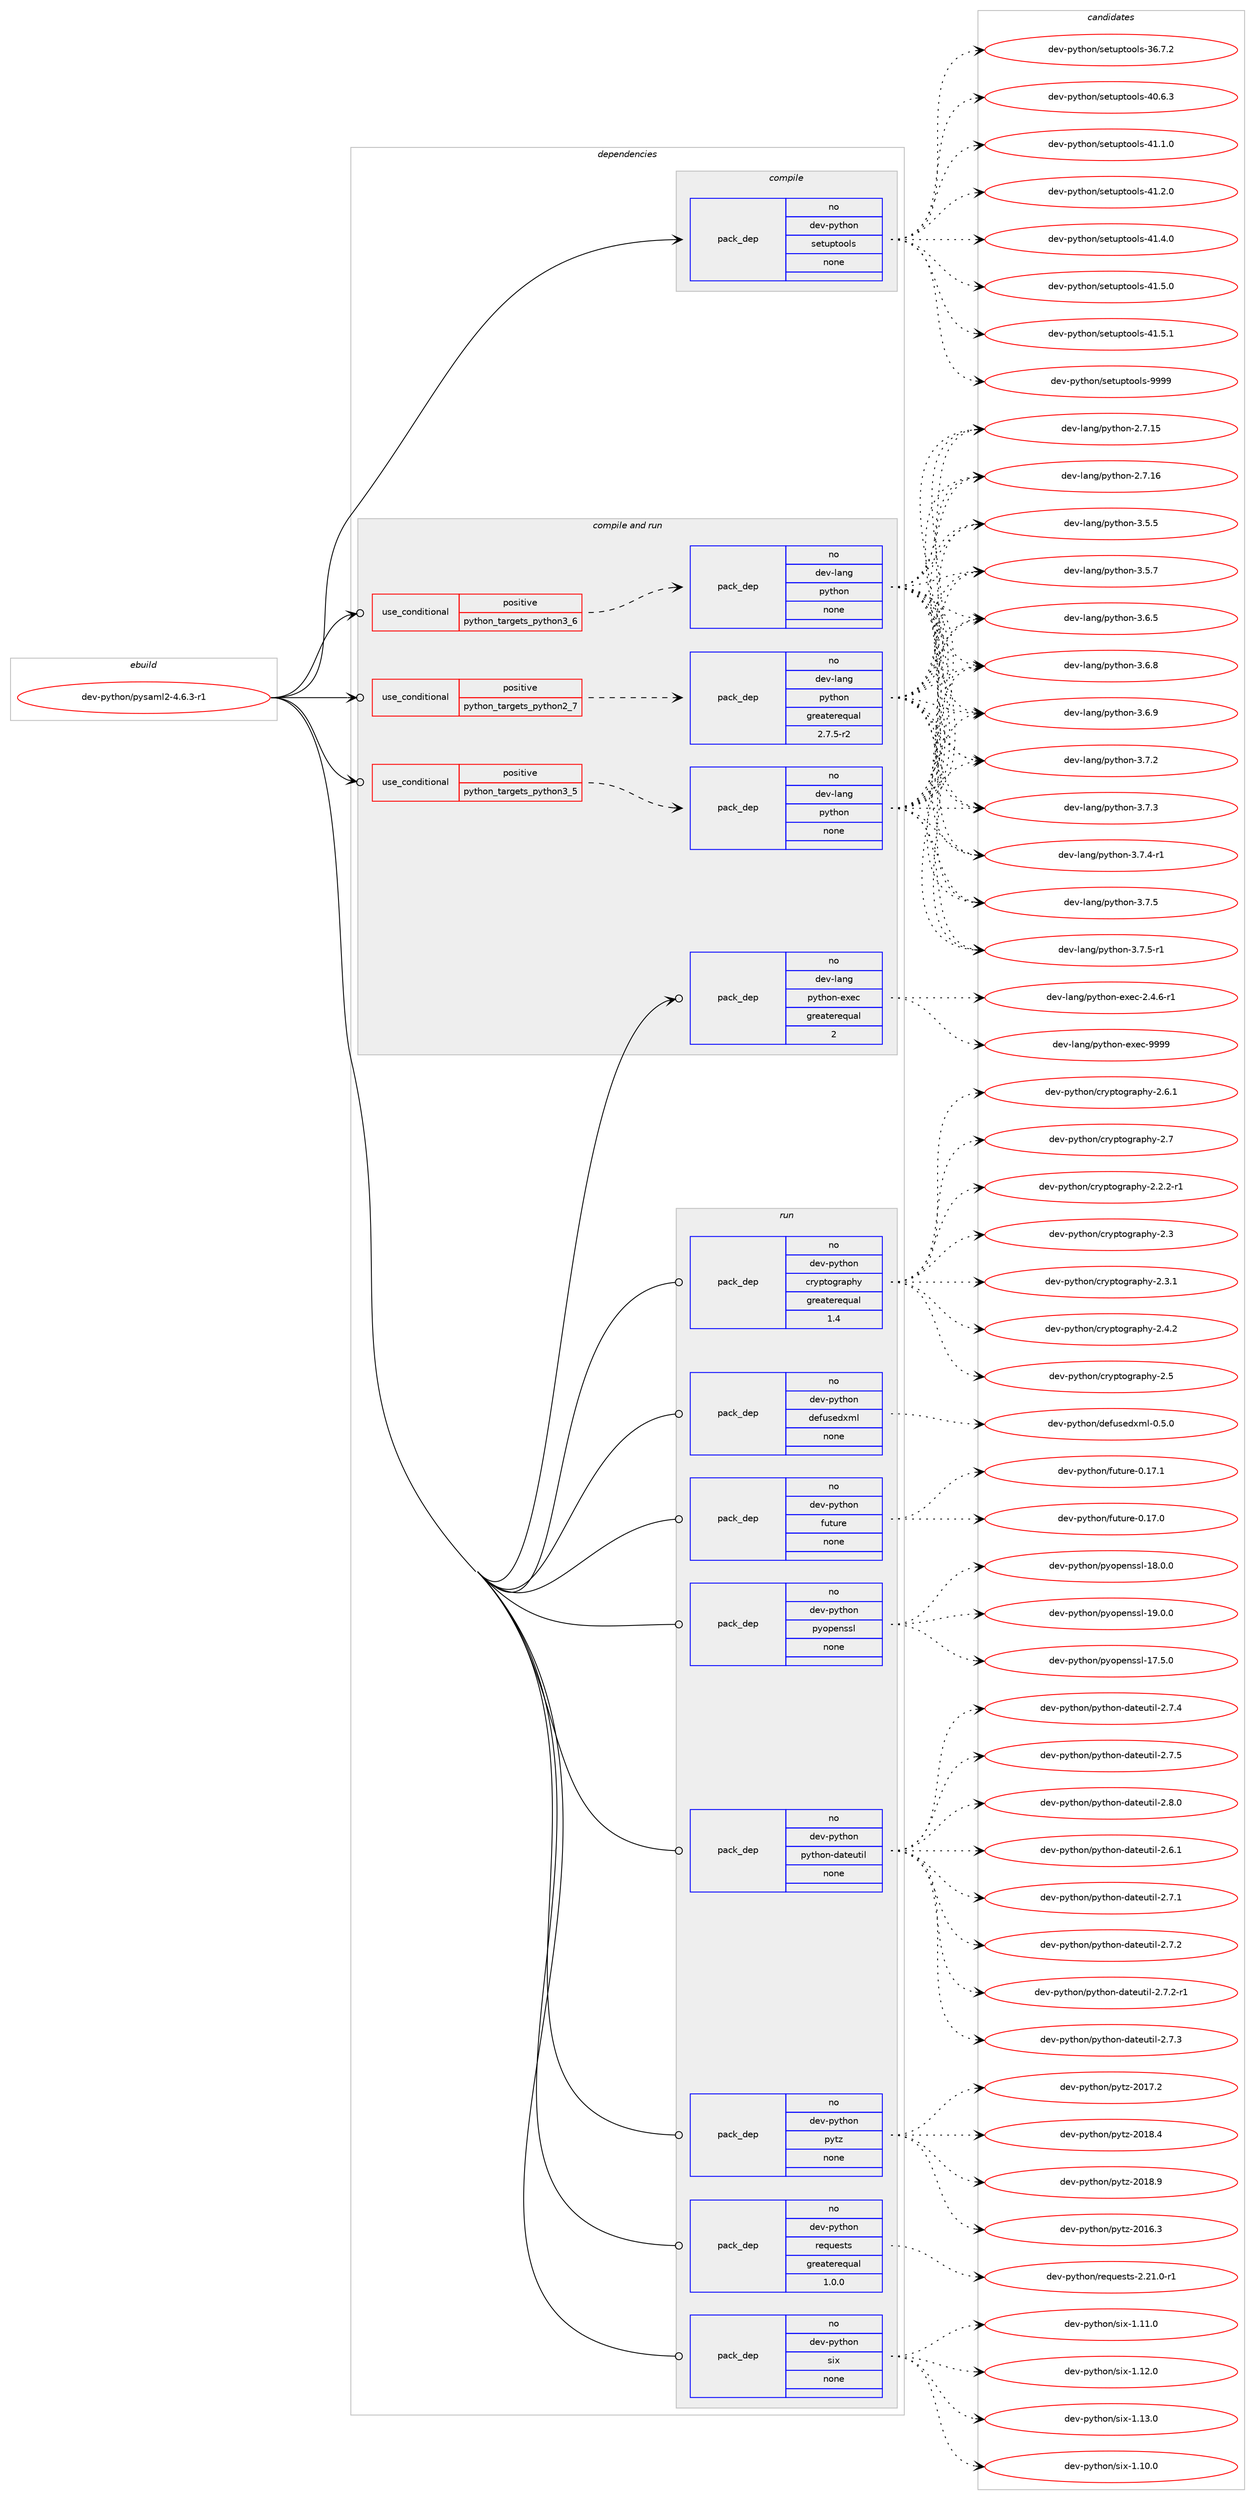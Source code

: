 digraph prolog {

# *************
# Graph options
# *************

newrank=true;
concentrate=true;
compound=true;
graph [rankdir=LR,fontname=Helvetica,fontsize=10,ranksep=1.5];#, ranksep=2.5, nodesep=0.2];
edge  [arrowhead=vee];
node  [fontname=Helvetica,fontsize=10];

# **********
# The ebuild
# **********

subgraph cluster_leftcol {
color=gray;
rank=same;
label=<<i>ebuild</i>>;
id [label="dev-python/pysaml2-4.6.3-r1", color=red, width=4, href="../dev-python/pysaml2-4.6.3-r1.svg"];
}

# ****************
# The dependencies
# ****************

subgraph cluster_midcol {
color=gray;
label=<<i>dependencies</i>>;
subgraph cluster_compile {
fillcolor="#eeeeee";
style=filled;
label=<<i>compile</i>>;
subgraph pack469918 {
dependency628522 [label=<<TABLE BORDER="0" CELLBORDER="1" CELLSPACING="0" CELLPADDING="4" WIDTH="220"><TR><TD ROWSPAN="6" CELLPADDING="30">pack_dep</TD></TR><TR><TD WIDTH="110">no</TD></TR><TR><TD>dev-python</TD></TR><TR><TD>setuptools</TD></TR><TR><TD>none</TD></TR><TR><TD></TD></TR></TABLE>>, shape=none, color=blue];
}
id:e -> dependency628522:w [weight=20,style="solid",arrowhead="vee"];
}
subgraph cluster_compileandrun {
fillcolor="#eeeeee";
style=filled;
label=<<i>compile and run</i>>;
subgraph cond146744 {
dependency628523 [label=<<TABLE BORDER="0" CELLBORDER="1" CELLSPACING="0" CELLPADDING="4"><TR><TD ROWSPAN="3" CELLPADDING="10">use_conditional</TD></TR><TR><TD>positive</TD></TR><TR><TD>python_targets_python2_7</TD></TR></TABLE>>, shape=none, color=red];
subgraph pack469919 {
dependency628524 [label=<<TABLE BORDER="0" CELLBORDER="1" CELLSPACING="0" CELLPADDING="4" WIDTH="220"><TR><TD ROWSPAN="6" CELLPADDING="30">pack_dep</TD></TR><TR><TD WIDTH="110">no</TD></TR><TR><TD>dev-lang</TD></TR><TR><TD>python</TD></TR><TR><TD>greaterequal</TD></TR><TR><TD>2.7.5-r2</TD></TR></TABLE>>, shape=none, color=blue];
}
dependency628523:e -> dependency628524:w [weight=20,style="dashed",arrowhead="vee"];
}
id:e -> dependency628523:w [weight=20,style="solid",arrowhead="odotvee"];
subgraph cond146745 {
dependency628525 [label=<<TABLE BORDER="0" CELLBORDER="1" CELLSPACING="0" CELLPADDING="4"><TR><TD ROWSPAN="3" CELLPADDING="10">use_conditional</TD></TR><TR><TD>positive</TD></TR><TR><TD>python_targets_python3_5</TD></TR></TABLE>>, shape=none, color=red];
subgraph pack469920 {
dependency628526 [label=<<TABLE BORDER="0" CELLBORDER="1" CELLSPACING="0" CELLPADDING="4" WIDTH="220"><TR><TD ROWSPAN="6" CELLPADDING="30">pack_dep</TD></TR><TR><TD WIDTH="110">no</TD></TR><TR><TD>dev-lang</TD></TR><TR><TD>python</TD></TR><TR><TD>none</TD></TR><TR><TD></TD></TR></TABLE>>, shape=none, color=blue];
}
dependency628525:e -> dependency628526:w [weight=20,style="dashed",arrowhead="vee"];
}
id:e -> dependency628525:w [weight=20,style="solid",arrowhead="odotvee"];
subgraph cond146746 {
dependency628527 [label=<<TABLE BORDER="0" CELLBORDER="1" CELLSPACING="0" CELLPADDING="4"><TR><TD ROWSPAN="3" CELLPADDING="10">use_conditional</TD></TR><TR><TD>positive</TD></TR><TR><TD>python_targets_python3_6</TD></TR></TABLE>>, shape=none, color=red];
subgraph pack469921 {
dependency628528 [label=<<TABLE BORDER="0" CELLBORDER="1" CELLSPACING="0" CELLPADDING="4" WIDTH="220"><TR><TD ROWSPAN="6" CELLPADDING="30">pack_dep</TD></TR><TR><TD WIDTH="110">no</TD></TR><TR><TD>dev-lang</TD></TR><TR><TD>python</TD></TR><TR><TD>none</TD></TR><TR><TD></TD></TR></TABLE>>, shape=none, color=blue];
}
dependency628527:e -> dependency628528:w [weight=20,style="dashed",arrowhead="vee"];
}
id:e -> dependency628527:w [weight=20,style="solid",arrowhead="odotvee"];
subgraph pack469922 {
dependency628529 [label=<<TABLE BORDER="0" CELLBORDER="1" CELLSPACING="0" CELLPADDING="4" WIDTH="220"><TR><TD ROWSPAN="6" CELLPADDING="30">pack_dep</TD></TR><TR><TD WIDTH="110">no</TD></TR><TR><TD>dev-lang</TD></TR><TR><TD>python-exec</TD></TR><TR><TD>greaterequal</TD></TR><TR><TD>2</TD></TR></TABLE>>, shape=none, color=blue];
}
id:e -> dependency628529:w [weight=20,style="solid",arrowhead="odotvee"];
}
subgraph cluster_run {
fillcolor="#eeeeee";
style=filled;
label=<<i>run</i>>;
subgraph pack469923 {
dependency628530 [label=<<TABLE BORDER="0" CELLBORDER="1" CELLSPACING="0" CELLPADDING="4" WIDTH="220"><TR><TD ROWSPAN="6" CELLPADDING="30">pack_dep</TD></TR><TR><TD WIDTH="110">no</TD></TR><TR><TD>dev-python</TD></TR><TR><TD>cryptography</TD></TR><TR><TD>greaterequal</TD></TR><TR><TD>1.4</TD></TR></TABLE>>, shape=none, color=blue];
}
id:e -> dependency628530:w [weight=20,style="solid",arrowhead="odot"];
subgraph pack469924 {
dependency628531 [label=<<TABLE BORDER="0" CELLBORDER="1" CELLSPACING="0" CELLPADDING="4" WIDTH="220"><TR><TD ROWSPAN="6" CELLPADDING="30">pack_dep</TD></TR><TR><TD WIDTH="110">no</TD></TR><TR><TD>dev-python</TD></TR><TR><TD>defusedxml</TD></TR><TR><TD>none</TD></TR><TR><TD></TD></TR></TABLE>>, shape=none, color=blue];
}
id:e -> dependency628531:w [weight=20,style="solid",arrowhead="odot"];
subgraph pack469925 {
dependency628532 [label=<<TABLE BORDER="0" CELLBORDER="1" CELLSPACING="0" CELLPADDING="4" WIDTH="220"><TR><TD ROWSPAN="6" CELLPADDING="30">pack_dep</TD></TR><TR><TD WIDTH="110">no</TD></TR><TR><TD>dev-python</TD></TR><TR><TD>future</TD></TR><TR><TD>none</TD></TR><TR><TD></TD></TR></TABLE>>, shape=none, color=blue];
}
id:e -> dependency628532:w [weight=20,style="solid",arrowhead="odot"];
subgraph pack469926 {
dependency628533 [label=<<TABLE BORDER="0" CELLBORDER="1" CELLSPACING="0" CELLPADDING="4" WIDTH="220"><TR><TD ROWSPAN="6" CELLPADDING="30">pack_dep</TD></TR><TR><TD WIDTH="110">no</TD></TR><TR><TD>dev-python</TD></TR><TR><TD>pyopenssl</TD></TR><TR><TD>none</TD></TR><TR><TD></TD></TR></TABLE>>, shape=none, color=blue];
}
id:e -> dependency628533:w [weight=20,style="solid",arrowhead="odot"];
subgraph pack469927 {
dependency628534 [label=<<TABLE BORDER="0" CELLBORDER="1" CELLSPACING="0" CELLPADDING="4" WIDTH="220"><TR><TD ROWSPAN="6" CELLPADDING="30">pack_dep</TD></TR><TR><TD WIDTH="110">no</TD></TR><TR><TD>dev-python</TD></TR><TR><TD>python-dateutil</TD></TR><TR><TD>none</TD></TR><TR><TD></TD></TR></TABLE>>, shape=none, color=blue];
}
id:e -> dependency628534:w [weight=20,style="solid",arrowhead="odot"];
subgraph pack469928 {
dependency628535 [label=<<TABLE BORDER="0" CELLBORDER="1" CELLSPACING="0" CELLPADDING="4" WIDTH="220"><TR><TD ROWSPAN="6" CELLPADDING="30">pack_dep</TD></TR><TR><TD WIDTH="110">no</TD></TR><TR><TD>dev-python</TD></TR><TR><TD>pytz</TD></TR><TR><TD>none</TD></TR><TR><TD></TD></TR></TABLE>>, shape=none, color=blue];
}
id:e -> dependency628535:w [weight=20,style="solid",arrowhead="odot"];
subgraph pack469929 {
dependency628536 [label=<<TABLE BORDER="0" CELLBORDER="1" CELLSPACING="0" CELLPADDING="4" WIDTH="220"><TR><TD ROWSPAN="6" CELLPADDING="30">pack_dep</TD></TR><TR><TD WIDTH="110">no</TD></TR><TR><TD>dev-python</TD></TR><TR><TD>requests</TD></TR><TR><TD>greaterequal</TD></TR><TR><TD>1.0.0</TD></TR></TABLE>>, shape=none, color=blue];
}
id:e -> dependency628536:w [weight=20,style="solid",arrowhead="odot"];
subgraph pack469930 {
dependency628537 [label=<<TABLE BORDER="0" CELLBORDER="1" CELLSPACING="0" CELLPADDING="4" WIDTH="220"><TR><TD ROWSPAN="6" CELLPADDING="30">pack_dep</TD></TR><TR><TD WIDTH="110">no</TD></TR><TR><TD>dev-python</TD></TR><TR><TD>six</TD></TR><TR><TD>none</TD></TR><TR><TD></TD></TR></TABLE>>, shape=none, color=blue];
}
id:e -> dependency628537:w [weight=20,style="solid",arrowhead="odot"];
}
}

# **************
# The candidates
# **************

subgraph cluster_choices {
rank=same;
color=gray;
label=<<i>candidates</i>>;

subgraph choice469918 {
color=black;
nodesep=1;
choice100101118451121211161041111104711510111611711211611111110811545515446554650 [label="dev-python/setuptools-36.7.2", color=red, width=4,href="../dev-python/setuptools-36.7.2.svg"];
choice100101118451121211161041111104711510111611711211611111110811545524846544651 [label="dev-python/setuptools-40.6.3", color=red, width=4,href="../dev-python/setuptools-40.6.3.svg"];
choice100101118451121211161041111104711510111611711211611111110811545524946494648 [label="dev-python/setuptools-41.1.0", color=red, width=4,href="../dev-python/setuptools-41.1.0.svg"];
choice100101118451121211161041111104711510111611711211611111110811545524946504648 [label="dev-python/setuptools-41.2.0", color=red, width=4,href="../dev-python/setuptools-41.2.0.svg"];
choice100101118451121211161041111104711510111611711211611111110811545524946524648 [label="dev-python/setuptools-41.4.0", color=red, width=4,href="../dev-python/setuptools-41.4.0.svg"];
choice100101118451121211161041111104711510111611711211611111110811545524946534648 [label="dev-python/setuptools-41.5.0", color=red, width=4,href="../dev-python/setuptools-41.5.0.svg"];
choice100101118451121211161041111104711510111611711211611111110811545524946534649 [label="dev-python/setuptools-41.5.1", color=red, width=4,href="../dev-python/setuptools-41.5.1.svg"];
choice10010111845112121116104111110471151011161171121161111111081154557575757 [label="dev-python/setuptools-9999", color=red, width=4,href="../dev-python/setuptools-9999.svg"];
dependency628522:e -> choice100101118451121211161041111104711510111611711211611111110811545515446554650:w [style=dotted,weight="100"];
dependency628522:e -> choice100101118451121211161041111104711510111611711211611111110811545524846544651:w [style=dotted,weight="100"];
dependency628522:e -> choice100101118451121211161041111104711510111611711211611111110811545524946494648:w [style=dotted,weight="100"];
dependency628522:e -> choice100101118451121211161041111104711510111611711211611111110811545524946504648:w [style=dotted,weight="100"];
dependency628522:e -> choice100101118451121211161041111104711510111611711211611111110811545524946524648:w [style=dotted,weight="100"];
dependency628522:e -> choice100101118451121211161041111104711510111611711211611111110811545524946534648:w [style=dotted,weight="100"];
dependency628522:e -> choice100101118451121211161041111104711510111611711211611111110811545524946534649:w [style=dotted,weight="100"];
dependency628522:e -> choice10010111845112121116104111110471151011161171121161111111081154557575757:w [style=dotted,weight="100"];
}
subgraph choice469919 {
color=black;
nodesep=1;
choice10010111845108971101034711212111610411111045504655464953 [label="dev-lang/python-2.7.15", color=red, width=4,href="../dev-lang/python-2.7.15.svg"];
choice10010111845108971101034711212111610411111045504655464954 [label="dev-lang/python-2.7.16", color=red, width=4,href="../dev-lang/python-2.7.16.svg"];
choice100101118451089711010347112121116104111110455146534653 [label="dev-lang/python-3.5.5", color=red, width=4,href="../dev-lang/python-3.5.5.svg"];
choice100101118451089711010347112121116104111110455146534655 [label="dev-lang/python-3.5.7", color=red, width=4,href="../dev-lang/python-3.5.7.svg"];
choice100101118451089711010347112121116104111110455146544653 [label="dev-lang/python-3.6.5", color=red, width=4,href="../dev-lang/python-3.6.5.svg"];
choice100101118451089711010347112121116104111110455146544656 [label="dev-lang/python-3.6.8", color=red, width=4,href="../dev-lang/python-3.6.8.svg"];
choice100101118451089711010347112121116104111110455146544657 [label="dev-lang/python-3.6.9", color=red, width=4,href="../dev-lang/python-3.6.9.svg"];
choice100101118451089711010347112121116104111110455146554650 [label="dev-lang/python-3.7.2", color=red, width=4,href="../dev-lang/python-3.7.2.svg"];
choice100101118451089711010347112121116104111110455146554651 [label="dev-lang/python-3.7.3", color=red, width=4,href="../dev-lang/python-3.7.3.svg"];
choice1001011184510897110103471121211161041111104551465546524511449 [label="dev-lang/python-3.7.4-r1", color=red, width=4,href="../dev-lang/python-3.7.4-r1.svg"];
choice100101118451089711010347112121116104111110455146554653 [label="dev-lang/python-3.7.5", color=red, width=4,href="../dev-lang/python-3.7.5.svg"];
choice1001011184510897110103471121211161041111104551465546534511449 [label="dev-lang/python-3.7.5-r1", color=red, width=4,href="../dev-lang/python-3.7.5-r1.svg"];
dependency628524:e -> choice10010111845108971101034711212111610411111045504655464953:w [style=dotted,weight="100"];
dependency628524:e -> choice10010111845108971101034711212111610411111045504655464954:w [style=dotted,weight="100"];
dependency628524:e -> choice100101118451089711010347112121116104111110455146534653:w [style=dotted,weight="100"];
dependency628524:e -> choice100101118451089711010347112121116104111110455146534655:w [style=dotted,weight="100"];
dependency628524:e -> choice100101118451089711010347112121116104111110455146544653:w [style=dotted,weight="100"];
dependency628524:e -> choice100101118451089711010347112121116104111110455146544656:w [style=dotted,weight="100"];
dependency628524:e -> choice100101118451089711010347112121116104111110455146544657:w [style=dotted,weight="100"];
dependency628524:e -> choice100101118451089711010347112121116104111110455146554650:w [style=dotted,weight="100"];
dependency628524:e -> choice100101118451089711010347112121116104111110455146554651:w [style=dotted,weight="100"];
dependency628524:e -> choice1001011184510897110103471121211161041111104551465546524511449:w [style=dotted,weight="100"];
dependency628524:e -> choice100101118451089711010347112121116104111110455146554653:w [style=dotted,weight="100"];
dependency628524:e -> choice1001011184510897110103471121211161041111104551465546534511449:w [style=dotted,weight="100"];
}
subgraph choice469920 {
color=black;
nodesep=1;
choice10010111845108971101034711212111610411111045504655464953 [label="dev-lang/python-2.7.15", color=red, width=4,href="../dev-lang/python-2.7.15.svg"];
choice10010111845108971101034711212111610411111045504655464954 [label="dev-lang/python-2.7.16", color=red, width=4,href="../dev-lang/python-2.7.16.svg"];
choice100101118451089711010347112121116104111110455146534653 [label="dev-lang/python-3.5.5", color=red, width=4,href="../dev-lang/python-3.5.5.svg"];
choice100101118451089711010347112121116104111110455146534655 [label="dev-lang/python-3.5.7", color=red, width=4,href="../dev-lang/python-3.5.7.svg"];
choice100101118451089711010347112121116104111110455146544653 [label="dev-lang/python-3.6.5", color=red, width=4,href="../dev-lang/python-3.6.5.svg"];
choice100101118451089711010347112121116104111110455146544656 [label="dev-lang/python-3.6.8", color=red, width=4,href="../dev-lang/python-3.6.8.svg"];
choice100101118451089711010347112121116104111110455146544657 [label="dev-lang/python-3.6.9", color=red, width=4,href="../dev-lang/python-3.6.9.svg"];
choice100101118451089711010347112121116104111110455146554650 [label="dev-lang/python-3.7.2", color=red, width=4,href="../dev-lang/python-3.7.2.svg"];
choice100101118451089711010347112121116104111110455146554651 [label="dev-lang/python-3.7.3", color=red, width=4,href="../dev-lang/python-3.7.3.svg"];
choice1001011184510897110103471121211161041111104551465546524511449 [label="dev-lang/python-3.7.4-r1", color=red, width=4,href="../dev-lang/python-3.7.4-r1.svg"];
choice100101118451089711010347112121116104111110455146554653 [label="dev-lang/python-3.7.5", color=red, width=4,href="../dev-lang/python-3.7.5.svg"];
choice1001011184510897110103471121211161041111104551465546534511449 [label="dev-lang/python-3.7.5-r1", color=red, width=4,href="../dev-lang/python-3.7.5-r1.svg"];
dependency628526:e -> choice10010111845108971101034711212111610411111045504655464953:w [style=dotted,weight="100"];
dependency628526:e -> choice10010111845108971101034711212111610411111045504655464954:w [style=dotted,weight="100"];
dependency628526:e -> choice100101118451089711010347112121116104111110455146534653:w [style=dotted,weight="100"];
dependency628526:e -> choice100101118451089711010347112121116104111110455146534655:w [style=dotted,weight="100"];
dependency628526:e -> choice100101118451089711010347112121116104111110455146544653:w [style=dotted,weight="100"];
dependency628526:e -> choice100101118451089711010347112121116104111110455146544656:w [style=dotted,weight="100"];
dependency628526:e -> choice100101118451089711010347112121116104111110455146544657:w [style=dotted,weight="100"];
dependency628526:e -> choice100101118451089711010347112121116104111110455146554650:w [style=dotted,weight="100"];
dependency628526:e -> choice100101118451089711010347112121116104111110455146554651:w [style=dotted,weight="100"];
dependency628526:e -> choice1001011184510897110103471121211161041111104551465546524511449:w [style=dotted,weight="100"];
dependency628526:e -> choice100101118451089711010347112121116104111110455146554653:w [style=dotted,weight="100"];
dependency628526:e -> choice1001011184510897110103471121211161041111104551465546534511449:w [style=dotted,weight="100"];
}
subgraph choice469921 {
color=black;
nodesep=1;
choice10010111845108971101034711212111610411111045504655464953 [label="dev-lang/python-2.7.15", color=red, width=4,href="../dev-lang/python-2.7.15.svg"];
choice10010111845108971101034711212111610411111045504655464954 [label="dev-lang/python-2.7.16", color=red, width=4,href="../dev-lang/python-2.7.16.svg"];
choice100101118451089711010347112121116104111110455146534653 [label="dev-lang/python-3.5.5", color=red, width=4,href="../dev-lang/python-3.5.5.svg"];
choice100101118451089711010347112121116104111110455146534655 [label="dev-lang/python-3.5.7", color=red, width=4,href="../dev-lang/python-3.5.7.svg"];
choice100101118451089711010347112121116104111110455146544653 [label="dev-lang/python-3.6.5", color=red, width=4,href="../dev-lang/python-3.6.5.svg"];
choice100101118451089711010347112121116104111110455146544656 [label="dev-lang/python-3.6.8", color=red, width=4,href="../dev-lang/python-3.6.8.svg"];
choice100101118451089711010347112121116104111110455146544657 [label="dev-lang/python-3.6.9", color=red, width=4,href="../dev-lang/python-3.6.9.svg"];
choice100101118451089711010347112121116104111110455146554650 [label="dev-lang/python-3.7.2", color=red, width=4,href="../dev-lang/python-3.7.2.svg"];
choice100101118451089711010347112121116104111110455146554651 [label="dev-lang/python-3.7.3", color=red, width=4,href="../dev-lang/python-3.7.3.svg"];
choice1001011184510897110103471121211161041111104551465546524511449 [label="dev-lang/python-3.7.4-r1", color=red, width=4,href="../dev-lang/python-3.7.4-r1.svg"];
choice100101118451089711010347112121116104111110455146554653 [label="dev-lang/python-3.7.5", color=red, width=4,href="../dev-lang/python-3.7.5.svg"];
choice1001011184510897110103471121211161041111104551465546534511449 [label="dev-lang/python-3.7.5-r1", color=red, width=4,href="../dev-lang/python-3.7.5-r1.svg"];
dependency628528:e -> choice10010111845108971101034711212111610411111045504655464953:w [style=dotted,weight="100"];
dependency628528:e -> choice10010111845108971101034711212111610411111045504655464954:w [style=dotted,weight="100"];
dependency628528:e -> choice100101118451089711010347112121116104111110455146534653:w [style=dotted,weight="100"];
dependency628528:e -> choice100101118451089711010347112121116104111110455146534655:w [style=dotted,weight="100"];
dependency628528:e -> choice100101118451089711010347112121116104111110455146544653:w [style=dotted,weight="100"];
dependency628528:e -> choice100101118451089711010347112121116104111110455146544656:w [style=dotted,weight="100"];
dependency628528:e -> choice100101118451089711010347112121116104111110455146544657:w [style=dotted,weight="100"];
dependency628528:e -> choice100101118451089711010347112121116104111110455146554650:w [style=dotted,weight="100"];
dependency628528:e -> choice100101118451089711010347112121116104111110455146554651:w [style=dotted,weight="100"];
dependency628528:e -> choice1001011184510897110103471121211161041111104551465546524511449:w [style=dotted,weight="100"];
dependency628528:e -> choice100101118451089711010347112121116104111110455146554653:w [style=dotted,weight="100"];
dependency628528:e -> choice1001011184510897110103471121211161041111104551465546534511449:w [style=dotted,weight="100"];
}
subgraph choice469922 {
color=black;
nodesep=1;
choice10010111845108971101034711212111610411111045101120101994550465246544511449 [label="dev-lang/python-exec-2.4.6-r1", color=red, width=4,href="../dev-lang/python-exec-2.4.6-r1.svg"];
choice10010111845108971101034711212111610411111045101120101994557575757 [label="dev-lang/python-exec-9999", color=red, width=4,href="../dev-lang/python-exec-9999.svg"];
dependency628529:e -> choice10010111845108971101034711212111610411111045101120101994550465246544511449:w [style=dotted,weight="100"];
dependency628529:e -> choice10010111845108971101034711212111610411111045101120101994557575757:w [style=dotted,weight="100"];
}
subgraph choice469923 {
color=black;
nodesep=1;
choice100101118451121211161041111104799114121112116111103114971121041214550465046504511449 [label="dev-python/cryptography-2.2.2-r1", color=red, width=4,href="../dev-python/cryptography-2.2.2-r1.svg"];
choice1001011184511212111610411111047991141211121161111031149711210412145504651 [label="dev-python/cryptography-2.3", color=red, width=4,href="../dev-python/cryptography-2.3.svg"];
choice10010111845112121116104111110479911412111211611110311497112104121455046514649 [label="dev-python/cryptography-2.3.1", color=red, width=4,href="../dev-python/cryptography-2.3.1.svg"];
choice10010111845112121116104111110479911412111211611110311497112104121455046524650 [label="dev-python/cryptography-2.4.2", color=red, width=4,href="../dev-python/cryptography-2.4.2.svg"];
choice1001011184511212111610411111047991141211121161111031149711210412145504653 [label="dev-python/cryptography-2.5", color=red, width=4,href="../dev-python/cryptography-2.5.svg"];
choice10010111845112121116104111110479911412111211611110311497112104121455046544649 [label="dev-python/cryptography-2.6.1", color=red, width=4,href="../dev-python/cryptography-2.6.1.svg"];
choice1001011184511212111610411111047991141211121161111031149711210412145504655 [label="dev-python/cryptography-2.7", color=red, width=4,href="../dev-python/cryptography-2.7.svg"];
dependency628530:e -> choice100101118451121211161041111104799114121112116111103114971121041214550465046504511449:w [style=dotted,weight="100"];
dependency628530:e -> choice1001011184511212111610411111047991141211121161111031149711210412145504651:w [style=dotted,weight="100"];
dependency628530:e -> choice10010111845112121116104111110479911412111211611110311497112104121455046514649:w [style=dotted,weight="100"];
dependency628530:e -> choice10010111845112121116104111110479911412111211611110311497112104121455046524650:w [style=dotted,weight="100"];
dependency628530:e -> choice1001011184511212111610411111047991141211121161111031149711210412145504653:w [style=dotted,weight="100"];
dependency628530:e -> choice10010111845112121116104111110479911412111211611110311497112104121455046544649:w [style=dotted,weight="100"];
dependency628530:e -> choice1001011184511212111610411111047991141211121161111031149711210412145504655:w [style=dotted,weight="100"];
}
subgraph choice469924 {
color=black;
nodesep=1;
choice1001011184511212111610411111047100101102117115101100120109108454846534648 [label="dev-python/defusedxml-0.5.0", color=red, width=4,href="../dev-python/defusedxml-0.5.0.svg"];
dependency628531:e -> choice1001011184511212111610411111047100101102117115101100120109108454846534648:w [style=dotted,weight="100"];
}
subgraph choice469925 {
color=black;
nodesep=1;
choice100101118451121211161041111104710211711611711410145484649554648 [label="dev-python/future-0.17.0", color=red, width=4,href="../dev-python/future-0.17.0.svg"];
choice100101118451121211161041111104710211711611711410145484649554649 [label="dev-python/future-0.17.1", color=red, width=4,href="../dev-python/future-0.17.1.svg"];
dependency628532:e -> choice100101118451121211161041111104710211711611711410145484649554648:w [style=dotted,weight="100"];
dependency628532:e -> choice100101118451121211161041111104710211711611711410145484649554649:w [style=dotted,weight="100"];
}
subgraph choice469926 {
color=black;
nodesep=1;
choice100101118451121211161041111104711212111111210111011511510845495546534648 [label="dev-python/pyopenssl-17.5.0", color=red, width=4,href="../dev-python/pyopenssl-17.5.0.svg"];
choice100101118451121211161041111104711212111111210111011511510845495646484648 [label="dev-python/pyopenssl-18.0.0", color=red, width=4,href="../dev-python/pyopenssl-18.0.0.svg"];
choice100101118451121211161041111104711212111111210111011511510845495746484648 [label="dev-python/pyopenssl-19.0.0", color=red, width=4,href="../dev-python/pyopenssl-19.0.0.svg"];
dependency628533:e -> choice100101118451121211161041111104711212111111210111011511510845495546534648:w [style=dotted,weight="100"];
dependency628533:e -> choice100101118451121211161041111104711212111111210111011511510845495646484648:w [style=dotted,weight="100"];
dependency628533:e -> choice100101118451121211161041111104711212111111210111011511510845495746484648:w [style=dotted,weight="100"];
}
subgraph choice469927 {
color=black;
nodesep=1;
choice10010111845112121116104111110471121211161041111104510097116101117116105108455046544649 [label="dev-python/python-dateutil-2.6.1", color=red, width=4,href="../dev-python/python-dateutil-2.6.1.svg"];
choice10010111845112121116104111110471121211161041111104510097116101117116105108455046554649 [label="dev-python/python-dateutil-2.7.1", color=red, width=4,href="../dev-python/python-dateutil-2.7.1.svg"];
choice10010111845112121116104111110471121211161041111104510097116101117116105108455046554650 [label="dev-python/python-dateutil-2.7.2", color=red, width=4,href="../dev-python/python-dateutil-2.7.2.svg"];
choice100101118451121211161041111104711212111610411111045100971161011171161051084550465546504511449 [label="dev-python/python-dateutil-2.7.2-r1", color=red, width=4,href="../dev-python/python-dateutil-2.7.2-r1.svg"];
choice10010111845112121116104111110471121211161041111104510097116101117116105108455046554651 [label="dev-python/python-dateutil-2.7.3", color=red, width=4,href="../dev-python/python-dateutil-2.7.3.svg"];
choice10010111845112121116104111110471121211161041111104510097116101117116105108455046554652 [label="dev-python/python-dateutil-2.7.4", color=red, width=4,href="../dev-python/python-dateutil-2.7.4.svg"];
choice10010111845112121116104111110471121211161041111104510097116101117116105108455046554653 [label="dev-python/python-dateutil-2.7.5", color=red, width=4,href="../dev-python/python-dateutil-2.7.5.svg"];
choice10010111845112121116104111110471121211161041111104510097116101117116105108455046564648 [label="dev-python/python-dateutil-2.8.0", color=red, width=4,href="../dev-python/python-dateutil-2.8.0.svg"];
dependency628534:e -> choice10010111845112121116104111110471121211161041111104510097116101117116105108455046544649:w [style=dotted,weight="100"];
dependency628534:e -> choice10010111845112121116104111110471121211161041111104510097116101117116105108455046554649:w [style=dotted,weight="100"];
dependency628534:e -> choice10010111845112121116104111110471121211161041111104510097116101117116105108455046554650:w [style=dotted,weight="100"];
dependency628534:e -> choice100101118451121211161041111104711212111610411111045100971161011171161051084550465546504511449:w [style=dotted,weight="100"];
dependency628534:e -> choice10010111845112121116104111110471121211161041111104510097116101117116105108455046554651:w [style=dotted,weight="100"];
dependency628534:e -> choice10010111845112121116104111110471121211161041111104510097116101117116105108455046554652:w [style=dotted,weight="100"];
dependency628534:e -> choice10010111845112121116104111110471121211161041111104510097116101117116105108455046554653:w [style=dotted,weight="100"];
dependency628534:e -> choice10010111845112121116104111110471121211161041111104510097116101117116105108455046564648:w [style=dotted,weight="100"];
}
subgraph choice469928 {
color=black;
nodesep=1;
choice100101118451121211161041111104711212111612245504849544651 [label="dev-python/pytz-2016.3", color=red, width=4,href="../dev-python/pytz-2016.3.svg"];
choice100101118451121211161041111104711212111612245504849554650 [label="dev-python/pytz-2017.2", color=red, width=4,href="../dev-python/pytz-2017.2.svg"];
choice100101118451121211161041111104711212111612245504849564652 [label="dev-python/pytz-2018.4", color=red, width=4,href="../dev-python/pytz-2018.4.svg"];
choice100101118451121211161041111104711212111612245504849564657 [label="dev-python/pytz-2018.9", color=red, width=4,href="../dev-python/pytz-2018.9.svg"];
dependency628535:e -> choice100101118451121211161041111104711212111612245504849544651:w [style=dotted,weight="100"];
dependency628535:e -> choice100101118451121211161041111104711212111612245504849554650:w [style=dotted,weight="100"];
dependency628535:e -> choice100101118451121211161041111104711212111612245504849564652:w [style=dotted,weight="100"];
dependency628535:e -> choice100101118451121211161041111104711212111612245504849564657:w [style=dotted,weight="100"];
}
subgraph choice469929 {
color=black;
nodesep=1;
choice1001011184511212111610411111047114101113117101115116115455046504946484511449 [label="dev-python/requests-2.21.0-r1", color=red, width=4,href="../dev-python/requests-2.21.0-r1.svg"];
dependency628536:e -> choice1001011184511212111610411111047114101113117101115116115455046504946484511449:w [style=dotted,weight="100"];
}
subgraph choice469930 {
color=black;
nodesep=1;
choice100101118451121211161041111104711510512045494649484648 [label="dev-python/six-1.10.0", color=red, width=4,href="../dev-python/six-1.10.0.svg"];
choice100101118451121211161041111104711510512045494649494648 [label="dev-python/six-1.11.0", color=red, width=4,href="../dev-python/six-1.11.0.svg"];
choice100101118451121211161041111104711510512045494649504648 [label="dev-python/six-1.12.0", color=red, width=4,href="../dev-python/six-1.12.0.svg"];
choice100101118451121211161041111104711510512045494649514648 [label="dev-python/six-1.13.0", color=red, width=4,href="../dev-python/six-1.13.0.svg"];
dependency628537:e -> choice100101118451121211161041111104711510512045494649484648:w [style=dotted,weight="100"];
dependency628537:e -> choice100101118451121211161041111104711510512045494649494648:w [style=dotted,weight="100"];
dependency628537:e -> choice100101118451121211161041111104711510512045494649504648:w [style=dotted,weight="100"];
dependency628537:e -> choice100101118451121211161041111104711510512045494649514648:w [style=dotted,weight="100"];
}
}

}
